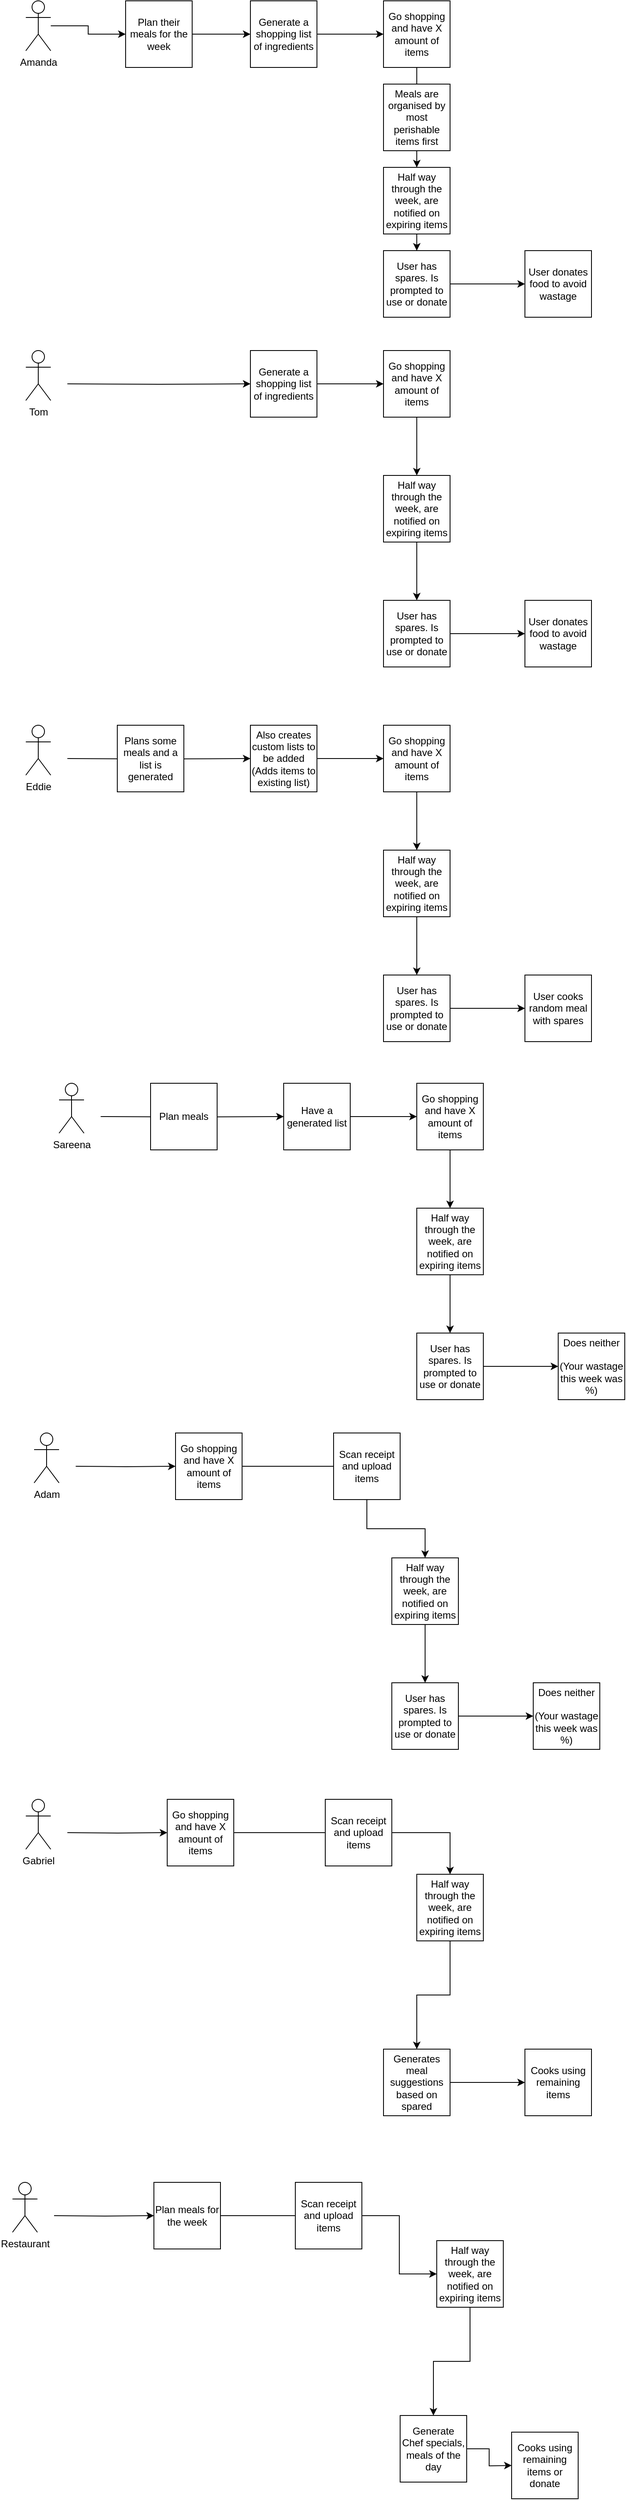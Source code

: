 <mxfile version="16.5.6" type="device"><diagram id="G9sZb159rOQtVUiqdjzL" name="Page-1"><mxGraphModel dx="1831" dy="988" grid="1" gridSize="10" guides="1" tooltips="1" connect="1" arrows="1" fold="1" page="1" pageScale="1" pageWidth="827" pageHeight="1169" math="0" shadow="0"><root><mxCell id="0"/><mxCell id="1" parent="0"/><mxCell id="eRlZe8SjvspFhBnWsR4a-5" value="" style="edgeStyle=orthogonalEdgeStyle;rounded=0;orthogonalLoop=1;jettySize=auto;html=1;" edge="1" parent="1" source="eRlZe8SjvspFhBnWsR4a-1" target="eRlZe8SjvspFhBnWsR4a-2"><mxGeometry relative="1" as="geometry"/></mxCell><mxCell id="eRlZe8SjvspFhBnWsR4a-1" value="Amanda" style="shape=umlActor;verticalLabelPosition=bottom;verticalAlign=top;html=1;outlineConnect=0;" vertex="1" parent="1"><mxGeometry x="90" y="80" width="30" height="60" as="geometry"/></mxCell><mxCell id="eRlZe8SjvspFhBnWsR4a-4" value="" style="edgeStyle=orthogonalEdgeStyle;rounded=0;orthogonalLoop=1;jettySize=auto;html=1;" edge="1" parent="1" source="eRlZe8SjvspFhBnWsR4a-2" target="eRlZe8SjvspFhBnWsR4a-3"><mxGeometry relative="1" as="geometry"/></mxCell><mxCell id="eRlZe8SjvspFhBnWsR4a-2" value="Plan their meals for the week" style="whiteSpace=wrap;html=1;aspect=fixed;" vertex="1" parent="1"><mxGeometry x="210" y="80" width="80" height="80" as="geometry"/></mxCell><mxCell id="eRlZe8SjvspFhBnWsR4a-8" value="" style="edgeStyle=orthogonalEdgeStyle;rounded=0;orthogonalLoop=1;jettySize=auto;html=1;" edge="1" parent="1" source="eRlZe8SjvspFhBnWsR4a-3" target="eRlZe8SjvspFhBnWsR4a-7"><mxGeometry relative="1" as="geometry"/></mxCell><mxCell id="eRlZe8SjvspFhBnWsR4a-3" value="Generate a shopping list of ingredients" style="whiteSpace=wrap;html=1;aspect=fixed;" vertex="1" parent="1"><mxGeometry x="360" y="80" width="80" height="80" as="geometry"/></mxCell><mxCell id="eRlZe8SjvspFhBnWsR4a-10" value="" style="edgeStyle=orthogonalEdgeStyle;rounded=0;orthogonalLoop=1;jettySize=auto;html=1;startArrow=none;" edge="1" parent="1" source="eRlZe8SjvspFhBnWsR4a-76" target="eRlZe8SjvspFhBnWsR4a-9"><mxGeometry relative="1" as="geometry"/></mxCell><mxCell id="eRlZe8SjvspFhBnWsR4a-7" value="Go shopping and have X amount of items" style="whiteSpace=wrap;html=1;aspect=fixed;" vertex="1" parent="1"><mxGeometry x="520" y="80" width="80" height="80" as="geometry"/></mxCell><mxCell id="eRlZe8SjvspFhBnWsR4a-12" value="" style="edgeStyle=orthogonalEdgeStyle;rounded=0;orthogonalLoop=1;jettySize=auto;html=1;" edge="1" parent="1" source="eRlZe8SjvspFhBnWsR4a-9" target="eRlZe8SjvspFhBnWsR4a-11"><mxGeometry relative="1" as="geometry"/></mxCell><mxCell id="eRlZe8SjvspFhBnWsR4a-9" value="Half way through the week, are notified on expiring items" style="whiteSpace=wrap;html=1;aspect=fixed;" vertex="1" parent="1"><mxGeometry x="520" y="280" width="80" height="80" as="geometry"/></mxCell><mxCell id="eRlZe8SjvspFhBnWsR4a-15" value="" style="edgeStyle=orthogonalEdgeStyle;rounded=0;orthogonalLoop=1;jettySize=auto;html=1;" edge="1" parent="1" source="eRlZe8SjvspFhBnWsR4a-11" target="eRlZe8SjvspFhBnWsR4a-14"><mxGeometry relative="1" as="geometry"/></mxCell><mxCell id="eRlZe8SjvspFhBnWsR4a-11" value="User has spares. Is prompted to use or donate" style="whiteSpace=wrap;html=1;aspect=fixed;" vertex="1" parent="1"><mxGeometry x="520" y="380" width="80" height="80" as="geometry"/></mxCell><mxCell id="eRlZe8SjvspFhBnWsR4a-14" value="User donates food to avoid wastage" style="whiteSpace=wrap;html=1;aspect=fixed;" vertex="1" parent="1"><mxGeometry x="690" y="380" width="80" height="80" as="geometry"/></mxCell><mxCell id="eRlZe8SjvspFhBnWsR4a-32" value="Tom" style="shape=umlActor;verticalLabelPosition=bottom;verticalAlign=top;html=1;outlineConnect=0;" vertex="1" parent="1"><mxGeometry x="90" y="500" width="30" height="60" as="geometry"/></mxCell><mxCell id="eRlZe8SjvspFhBnWsR4a-33" value="" style="edgeStyle=orthogonalEdgeStyle;rounded=0;orthogonalLoop=1;jettySize=auto;html=1;" edge="1" parent="1" target="eRlZe8SjvspFhBnWsR4a-36"><mxGeometry relative="1" as="geometry"><mxPoint x="140" y="540" as="sourcePoint"/></mxGeometry></mxCell><mxCell id="eRlZe8SjvspFhBnWsR4a-35" value="" style="edgeStyle=orthogonalEdgeStyle;rounded=0;orthogonalLoop=1;jettySize=auto;html=1;" edge="1" parent="1" source="eRlZe8SjvspFhBnWsR4a-36" target="eRlZe8SjvspFhBnWsR4a-38"><mxGeometry relative="1" as="geometry"/></mxCell><mxCell id="eRlZe8SjvspFhBnWsR4a-36" value="Generate a shopping list of ingredients" style="whiteSpace=wrap;html=1;aspect=fixed;" vertex="1" parent="1"><mxGeometry x="360" y="500" width="80" height="80" as="geometry"/></mxCell><mxCell id="eRlZe8SjvspFhBnWsR4a-37" value="" style="edgeStyle=orthogonalEdgeStyle;rounded=0;orthogonalLoop=1;jettySize=auto;html=1;" edge="1" parent="1" source="eRlZe8SjvspFhBnWsR4a-38" target="eRlZe8SjvspFhBnWsR4a-40"><mxGeometry relative="1" as="geometry"/></mxCell><mxCell id="eRlZe8SjvspFhBnWsR4a-38" value="Go shopping and have X amount of items" style="whiteSpace=wrap;html=1;aspect=fixed;" vertex="1" parent="1"><mxGeometry x="520" y="500" width="80" height="80" as="geometry"/></mxCell><mxCell id="eRlZe8SjvspFhBnWsR4a-39" value="" style="edgeStyle=orthogonalEdgeStyle;rounded=0;orthogonalLoop=1;jettySize=auto;html=1;" edge="1" parent="1" source="eRlZe8SjvspFhBnWsR4a-40" target="eRlZe8SjvspFhBnWsR4a-42"><mxGeometry relative="1" as="geometry"/></mxCell><mxCell id="eRlZe8SjvspFhBnWsR4a-40" value="Half way through the week, are notified on expiring items" style="whiteSpace=wrap;html=1;aspect=fixed;" vertex="1" parent="1"><mxGeometry x="520" y="650" width="80" height="80" as="geometry"/></mxCell><mxCell id="eRlZe8SjvspFhBnWsR4a-41" value="" style="edgeStyle=orthogonalEdgeStyle;rounded=0;orthogonalLoop=1;jettySize=auto;html=1;" edge="1" parent="1" source="eRlZe8SjvspFhBnWsR4a-42" target="eRlZe8SjvspFhBnWsR4a-43"><mxGeometry relative="1" as="geometry"/></mxCell><mxCell id="eRlZe8SjvspFhBnWsR4a-42" value="User has spares. Is prompted to use or donate" style="whiteSpace=wrap;html=1;aspect=fixed;" vertex="1" parent="1"><mxGeometry x="520" y="800" width="80" height="80" as="geometry"/></mxCell><mxCell id="eRlZe8SjvspFhBnWsR4a-43" value="User donates food to avoid wastage" style="whiteSpace=wrap;html=1;aspect=fixed;" vertex="1" parent="1"><mxGeometry x="690" y="800" width="80" height="80" as="geometry"/></mxCell><mxCell id="eRlZe8SjvspFhBnWsR4a-48" value="Eddie" style="shape=umlActor;verticalLabelPosition=bottom;verticalAlign=top;html=1;outlineConnect=0;" vertex="1" parent="1"><mxGeometry x="90" y="950" width="30" height="60" as="geometry"/></mxCell><mxCell id="eRlZe8SjvspFhBnWsR4a-49" value="" style="edgeStyle=orthogonalEdgeStyle;rounded=0;orthogonalLoop=1;jettySize=auto;html=1;" edge="1" parent="1" target="eRlZe8SjvspFhBnWsR4a-51"><mxGeometry relative="1" as="geometry"><mxPoint x="140" y="990" as="sourcePoint"/></mxGeometry></mxCell><mxCell id="eRlZe8SjvspFhBnWsR4a-50" value="" style="edgeStyle=orthogonalEdgeStyle;rounded=0;orthogonalLoop=1;jettySize=auto;html=1;" edge="1" parent="1" source="eRlZe8SjvspFhBnWsR4a-51" target="eRlZe8SjvspFhBnWsR4a-53"><mxGeometry relative="1" as="geometry"/></mxCell><mxCell id="eRlZe8SjvspFhBnWsR4a-51" value="Also creates custom lists to be added (Adds items to existing list)" style="whiteSpace=wrap;html=1;aspect=fixed;" vertex="1" parent="1"><mxGeometry x="360" y="950" width="80" height="80" as="geometry"/></mxCell><mxCell id="eRlZe8SjvspFhBnWsR4a-52" value="" style="edgeStyle=orthogonalEdgeStyle;rounded=0;orthogonalLoop=1;jettySize=auto;html=1;" edge="1" parent="1" source="eRlZe8SjvspFhBnWsR4a-53" target="eRlZe8SjvspFhBnWsR4a-55"><mxGeometry relative="1" as="geometry"/></mxCell><mxCell id="eRlZe8SjvspFhBnWsR4a-53" value="Go shopping and have X amount of items" style="whiteSpace=wrap;html=1;aspect=fixed;" vertex="1" parent="1"><mxGeometry x="520" y="950" width="80" height="80" as="geometry"/></mxCell><mxCell id="eRlZe8SjvspFhBnWsR4a-54" value="" style="edgeStyle=orthogonalEdgeStyle;rounded=0;orthogonalLoop=1;jettySize=auto;html=1;" edge="1" parent="1" source="eRlZe8SjvspFhBnWsR4a-55" target="eRlZe8SjvspFhBnWsR4a-57"><mxGeometry relative="1" as="geometry"/></mxCell><mxCell id="eRlZe8SjvspFhBnWsR4a-55" value="Half way through the week, are notified on expiring items" style="whiteSpace=wrap;html=1;aspect=fixed;" vertex="1" parent="1"><mxGeometry x="520" y="1100" width="80" height="80" as="geometry"/></mxCell><mxCell id="eRlZe8SjvspFhBnWsR4a-56" value="" style="edgeStyle=orthogonalEdgeStyle;rounded=0;orthogonalLoop=1;jettySize=auto;html=1;" edge="1" parent="1" source="eRlZe8SjvspFhBnWsR4a-57" target="eRlZe8SjvspFhBnWsR4a-58"><mxGeometry relative="1" as="geometry"/></mxCell><mxCell id="eRlZe8SjvspFhBnWsR4a-57" value="User has spares. Is prompted to use or donate" style="whiteSpace=wrap;html=1;aspect=fixed;" vertex="1" parent="1"><mxGeometry x="520" y="1250" width="80" height="80" as="geometry"/></mxCell><mxCell id="eRlZe8SjvspFhBnWsR4a-58" value="User cooks random meal with spares" style="whiteSpace=wrap;html=1;aspect=fixed;" vertex="1" parent="1"><mxGeometry x="690" y="1250" width="80" height="80" as="geometry"/></mxCell><mxCell id="eRlZe8SjvspFhBnWsR4a-59" value="Plans some meals and a list is generated" style="whiteSpace=wrap;html=1;aspect=fixed;" vertex="1" parent="1"><mxGeometry x="200" y="950" width="80" height="80" as="geometry"/></mxCell><mxCell id="eRlZe8SjvspFhBnWsR4a-62" value="Sareena" style="shape=umlActor;verticalLabelPosition=bottom;verticalAlign=top;html=1;outlineConnect=0;" vertex="1" parent="1"><mxGeometry x="130" y="1380" width="30" height="60" as="geometry"/></mxCell><mxCell id="eRlZe8SjvspFhBnWsR4a-63" value="" style="edgeStyle=orthogonalEdgeStyle;rounded=0;orthogonalLoop=1;jettySize=auto;html=1;" edge="1" parent="1" target="eRlZe8SjvspFhBnWsR4a-65"><mxGeometry relative="1" as="geometry"><mxPoint x="180" y="1420" as="sourcePoint"/></mxGeometry></mxCell><mxCell id="eRlZe8SjvspFhBnWsR4a-64" value="" style="edgeStyle=orthogonalEdgeStyle;rounded=0;orthogonalLoop=1;jettySize=auto;html=1;" edge="1" parent="1" source="eRlZe8SjvspFhBnWsR4a-65" target="eRlZe8SjvspFhBnWsR4a-67"><mxGeometry relative="1" as="geometry"/></mxCell><mxCell id="eRlZe8SjvspFhBnWsR4a-65" value="Have a generated list" style="whiteSpace=wrap;html=1;aspect=fixed;" vertex="1" parent="1"><mxGeometry x="400" y="1380" width="80" height="80" as="geometry"/></mxCell><mxCell id="eRlZe8SjvspFhBnWsR4a-66" value="" style="edgeStyle=orthogonalEdgeStyle;rounded=0;orthogonalLoop=1;jettySize=auto;html=1;" edge="1" parent="1" source="eRlZe8SjvspFhBnWsR4a-67" target="eRlZe8SjvspFhBnWsR4a-69"><mxGeometry relative="1" as="geometry"/></mxCell><mxCell id="eRlZe8SjvspFhBnWsR4a-67" value="Go shopping and have X amount of items" style="whiteSpace=wrap;html=1;aspect=fixed;" vertex="1" parent="1"><mxGeometry x="560" y="1380" width="80" height="80" as="geometry"/></mxCell><mxCell id="eRlZe8SjvspFhBnWsR4a-68" value="" style="edgeStyle=orthogonalEdgeStyle;rounded=0;orthogonalLoop=1;jettySize=auto;html=1;" edge="1" parent="1" source="eRlZe8SjvspFhBnWsR4a-69" target="eRlZe8SjvspFhBnWsR4a-71"><mxGeometry relative="1" as="geometry"/></mxCell><mxCell id="eRlZe8SjvspFhBnWsR4a-69" value="Half way through the week, are notified on expiring items" style="whiteSpace=wrap;html=1;aspect=fixed;" vertex="1" parent="1"><mxGeometry x="560" y="1530" width="80" height="80" as="geometry"/></mxCell><mxCell id="eRlZe8SjvspFhBnWsR4a-70" value="" style="edgeStyle=orthogonalEdgeStyle;rounded=0;orthogonalLoop=1;jettySize=auto;html=1;" edge="1" parent="1" source="eRlZe8SjvspFhBnWsR4a-71"><mxGeometry relative="1" as="geometry"><mxPoint x="730" y="1720" as="targetPoint"/></mxGeometry></mxCell><mxCell id="eRlZe8SjvspFhBnWsR4a-71" value="User has spares. Is prompted to use or donate" style="whiteSpace=wrap;html=1;aspect=fixed;" vertex="1" parent="1"><mxGeometry x="560" y="1680" width="80" height="80" as="geometry"/></mxCell><mxCell id="eRlZe8SjvspFhBnWsR4a-72" value="Plan meals" style="whiteSpace=wrap;html=1;aspect=fixed;" vertex="1" parent="1"><mxGeometry x="240" y="1380" width="80" height="80" as="geometry"/></mxCell><mxCell id="eRlZe8SjvspFhBnWsR4a-73" value="Does neither&lt;br&gt;&lt;br&gt;(Your wastage this week was %)" style="whiteSpace=wrap;html=1;aspect=fixed;" vertex="1" parent="1"><mxGeometry x="730" y="1680" width="80" height="80" as="geometry"/></mxCell><mxCell id="eRlZe8SjvspFhBnWsR4a-76" value="Meals are organised by most perishable items first" style="whiteSpace=wrap;html=1;aspect=fixed;" vertex="1" parent="1"><mxGeometry x="520" y="180" width="80" height="80" as="geometry"/></mxCell><mxCell id="eRlZe8SjvspFhBnWsR4a-77" value="" style="edgeStyle=orthogonalEdgeStyle;rounded=0;orthogonalLoop=1;jettySize=auto;html=1;endArrow=none;" edge="1" parent="1" source="eRlZe8SjvspFhBnWsR4a-7" target="eRlZe8SjvspFhBnWsR4a-76"><mxGeometry relative="1" as="geometry"><mxPoint x="560" y="160" as="sourcePoint"/><mxPoint x="560" y="280" as="targetPoint"/></mxGeometry></mxCell><mxCell id="eRlZe8SjvspFhBnWsR4a-78" value="Adam" style="shape=umlActor;verticalLabelPosition=bottom;verticalAlign=top;html=1;outlineConnect=0;" vertex="1" parent="1"><mxGeometry x="100" y="1800" width="30" height="60" as="geometry"/></mxCell><mxCell id="eRlZe8SjvspFhBnWsR4a-80" value="" style="edgeStyle=orthogonalEdgeStyle;rounded=0;orthogonalLoop=1;jettySize=auto;html=1;" edge="1" parent="1" target="eRlZe8SjvspFhBnWsR4a-83"><mxGeometry relative="1" as="geometry"><mxPoint x="150" y="1840" as="sourcePoint"/></mxGeometry></mxCell><mxCell id="eRlZe8SjvspFhBnWsR4a-82" value="" style="edgeStyle=orthogonalEdgeStyle;rounded=0;orthogonalLoop=1;jettySize=auto;html=1;startArrow=none;" edge="1" parent="1" source="eRlZe8SjvspFhBnWsR4a-90" target="eRlZe8SjvspFhBnWsR4a-85"><mxGeometry relative="1" as="geometry"/></mxCell><mxCell id="eRlZe8SjvspFhBnWsR4a-83" value="Go shopping and have X amount of items" style="whiteSpace=wrap;html=1;aspect=fixed;" vertex="1" parent="1"><mxGeometry x="270" y="1800" width="80" height="80" as="geometry"/></mxCell><mxCell id="eRlZe8SjvspFhBnWsR4a-84" value="" style="edgeStyle=orthogonalEdgeStyle;rounded=0;orthogonalLoop=1;jettySize=auto;html=1;" edge="1" parent="1" source="eRlZe8SjvspFhBnWsR4a-85" target="eRlZe8SjvspFhBnWsR4a-87"><mxGeometry relative="1" as="geometry"/></mxCell><mxCell id="eRlZe8SjvspFhBnWsR4a-85" value="Half way through the week, are notified on expiring items" style="whiteSpace=wrap;html=1;aspect=fixed;" vertex="1" parent="1"><mxGeometry x="530" y="1950" width="80" height="80" as="geometry"/></mxCell><mxCell id="eRlZe8SjvspFhBnWsR4a-86" value="" style="edgeStyle=orthogonalEdgeStyle;rounded=0;orthogonalLoop=1;jettySize=auto;html=1;" edge="1" parent="1" source="eRlZe8SjvspFhBnWsR4a-87"><mxGeometry relative="1" as="geometry"><mxPoint x="700" y="2140.0" as="targetPoint"/></mxGeometry></mxCell><mxCell id="eRlZe8SjvspFhBnWsR4a-87" value="User has spares. Is prompted to use or donate" style="whiteSpace=wrap;html=1;aspect=fixed;" vertex="1" parent="1"><mxGeometry x="530" y="2100" width="80" height="80" as="geometry"/></mxCell><mxCell id="eRlZe8SjvspFhBnWsR4a-89" value="Does neither&lt;br&gt;&lt;br&gt;(Your wastage this week was %)" style="whiteSpace=wrap;html=1;aspect=fixed;" vertex="1" parent="1"><mxGeometry x="700" y="2100" width="80" height="80" as="geometry"/></mxCell><mxCell id="eRlZe8SjvspFhBnWsR4a-90" value="Scan receipt and upload items" style="whiteSpace=wrap;html=1;aspect=fixed;" vertex="1" parent="1"><mxGeometry x="460" y="1800" width="80" height="80" as="geometry"/></mxCell><mxCell id="eRlZe8SjvspFhBnWsR4a-91" value="" style="edgeStyle=orthogonalEdgeStyle;rounded=0;orthogonalLoop=1;jettySize=auto;html=1;endArrow=none;" edge="1" parent="1" source="eRlZe8SjvspFhBnWsR4a-83" target="eRlZe8SjvspFhBnWsR4a-90"><mxGeometry relative="1" as="geometry"><mxPoint x="350" y="1840.0" as="sourcePoint"/><mxPoint x="570" y="1950.0" as="targetPoint"/></mxGeometry></mxCell><mxCell id="eRlZe8SjvspFhBnWsR4a-94" value="Gabriel" style="shape=umlActor;verticalLabelPosition=bottom;verticalAlign=top;html=1;outlineConnect=0;" vertex="1" parent="1"><mxGeometry x="90" y="2240" width="30" height="60" as="geometry"/></mxCell><mxCell id="eRlZe8SjvspFhBnWsR4a-95" value="" style="edgeStyle=orthogonalEdgeStyle;rounded=0;orthogonalLoop=1;jettySize=auto;html=1;" edge="1" parent="1" target="eRlZe8SjvspFhBnWsR4a-97"><mxGeometry relative="1" as="geometry"><mxPoint x="140" y="2280" as="sourcePoint"/></mxGeometry></mxCell><mxCell id="eRlZe8SjvspFhBnWsR4a-96" value="" style="edgeStyle=orthogonalEdgeStyle;rounded=0;orthogonalLoop=1;jettySize=auto;html=1;startArrow=none;" edge="1" parent="1" source="eRlZe8SjvspFhBnWsR4a-103" target="eRlZe8SjvspFhBnWsR4a-99"><mxGeometry relative="1" as="geometry"/></mxCell><mxCell id="eRlZe8SjvspFhBnWsR4a-97" value="Go shopping and have X amount of items" style="whiteSpace=wrap;html=1;aspect=fixed;" vertex="1" parent="1"><mxGeometry x="260" y="2240" width="80" height="80" as="geometry"/></mxCell><mxCell id="eRlZe8SjvspFhBnWsR4a-98" value="" style="edgeStyle=orthogonalEdgeStyle;rounded=0;orthogonalLoop=1;jettySize=auto;html=1;" edge="1" parent="1" source="eRlZe8SjvspFhBnWsR4a-99" target="eRlZe8SjvspFhBnWsR4a-101"><mxGeometry relative="1" as="geometry"/></mxCell><mxCell id="eRlZe8SjvspFhBnWsR4a-99" value="Half way through the week, are notified on expiring items" style="whiteSpace=wrap;html=1;aspect=fixed;" vertex="1" parent="1"><mxGeometry x="560" y="2330" width="80" height="80" as="geometry"/></mxCell><mxCell id="eRlZe8SjvspFhBnWsR4a-100" value="" style="edgeStyle=orthogonalEdgeStyle;rounded=0;orthogonalLoop=1;jettySize=auto;html=1;" edge="1" parent="1" source="eRlZe8SjvspFhBnWsR4a-101"><mxGeometry relative="1" as="geometry"><mxPoint x="690" y="2580.0" as="targetPoint"/></mxGeometry></mxCell><mxCell id="eRlZe8SjvspFhBnWsR4a-101" value="Generates meal suggestions based on spared" style="whiteSpace=wrap;html=1;aspect=fixed;" vertex="1" parent="1"><mxGeometry x="520" y="2540" width="80" height="80" as="geometry"/></mxCell><mxCell id="eRlZe8SjvspFhBnWsR4a-102" value="Cooks using remaining items" style="whiteSpace=wrap;html=1;aspect=fixed;" vertex="1" parent="1"><mxGeometry x="690" y="2540" width="80" height="80" as="geometry"/></mxCell><mxCell id="eRlZe8SjvspFhBnWsR4a-103" value="Scan receipt and upload items" style="whiteSpace=wrap;html=1;aspect=fixed;" vertex="1" parent="1"><mxGeometry x="450" y="2240" width="80" height="80" as="geometry"/></mxCell><mxCell id="eRlZe8SjvspFhBnWsR4a-104" value="" style="edgeStyle=orthogonalEdgeStyle;rounded=0;orthogonalLoop=1;jettySize=auto;html=1;endArrow=none;" edge="1" parent="1" source="eRlZe8SjvspFhBnWsR4a-97" target="eRlZe8SjvspFhBnWsR4a-103"><mxGeometry relative="1" as="geometry"><mxPoint x="340" y="2280.0" as="sourcePoint"/><mxPoint x="560" y="2390.0" as="targetPoint"/></mxGeometry></mxCell><mxCell id="eRlZe8SjvspFhBnWsR4a-105" value="Restaurant" style="shape=umlActor;verticalLabelPosition=bottom;verticalAlign=top;html=1;outlineConnect=0;" vertex="1" parent="1"><mxGeometry x="74" y="2700" width="30" height="60" as="geometry"/></mxCell><mxCell id="eRlZe8SjvspFhBnWsR4a-106" value="" style="edgeStyle=orthogonalEdgeStyle;rounded=0;orthogonalLoop=1;jettySize=auto;html=1;" edge="1" parent="1" target="eRlZe8SjvspFhBnWsR4a-108"><mxGeometry relative="1" as="geometry"><mxPoint x="124" y="2740" as="sourcePoint"/></mxGeometry></mxCell><mxCell id="eRlZe8SjvspFhBnWsR4a-107" value="" style="edgeStyle=orthogonalEdgeStyle;rounded=0;orthogonalLoop=1;jettySize=auto;html=1;startArrow=none;" edge="1" parent="1" source="eRlZe8SjvspFhBnWsR4a-114" target="eRlZe8SjvspFhBnWsR4a-110"><mxGeometry relative="1" as="geometry"/></mxCell><mxCell id="eRlZe8SjvspFhBnWsR4a-108" value="Plan meals for the week" style="whiteSpace=wrap;html=1;aspect=fixed;" vertex="1" parent="1"><mxGeometry x="244" y="2700" width="80" height="80" as="geometry"/></mxCell><mxCell id="eRlZe8SjvspFhBnWsR4a-109" value="" style="edgeStyle=orthogonalEdgeStyle;rounded=0;orthogonalLoop=1;jettySize=auto;html=1;" edge="1" parent="1" source="eRlZe8SjvspFhBnWsR4a-110" target="eRlZe8SjvspFhBnWsR4a-112"><mxGeometry relative="1" as="geometry"/></mxCell><mxCell id="eRlZe8SjvspFhBnWsR4a-110" value="Half way through the week, are notified on expiring items" style="whiteSpace=wrap;html=1;aspect=fixed;" vertex="1" parent="1"><mxGeometry x="584" y="2770" width="80" height="80" as="geometry"/></mxCell><mxCell id="eRlZe8SjvspFhBnWsR4a-111" value="" style="edgeStyle=orthogonalEdgeStyle;rounded=0;orthogonalLoop=1;jettySize=auto;html=1;" edge="1" parent="1" source="eRlZe8SjvspFhBnWsR4a-112"><mxGeometry relative="1" as="geometry"><mxPoint x="674" y="3040" as="targetPoint"/></mxGeometry></mxCell><mxCell id="eRlZe8SjvspFhBnWsR4a-112" value="Generate Chef specials, meals of the day" style="whiteSpace=wrap;html=1;aspect=fixed;" vertex="1" parent="1"><mxGeometry x="540" y="2980" width="80" height="80" as="geometry"/></mxCell><mxCell id="eRlZe8SjvspFhBnWsR4a-113" value="Cooks using remaining items or donate" style="whiteSpace=wrap;html=1;aspect=fixed;" vertex="1" parent="1"><mxGeometry x="674" y="3000" width="80" height="80" as="geometry"/></mxCell><mxCell id="eRlZe8SjvspFhBnWsR4a-114" value="Scan receipt and upload items" style="whiteSpace=wrap;html=1;aspect=fixed;" vertex="1" parent="1"><mxGeometry x="414" y="2700" width="80" height="80" as="geometry"/></mxCell><mxCell id="eRlZe8SjvspFhBnWsR4a-115" value="" style="edgeStyle=orthogonalEdgeStyle;rounded=0;orthogonalLoop=1;jettySize=auto;html=1;endArrow=none;" edge="1" parent="1" source="eRlZe8SjvspFhBnWsR4a-108" target="eRlZe8SjvspFhBnWsR4a-114"><mxGeometry relative="1" as="geometry"><mxPoint x="324" y="2740.0" as="sourcePoint"/><mxPoint x="544" y="2850.0" as="targetPoint"/></mxGeometry></mxCell></root></mxGraphModel></diagram></mxfile>
